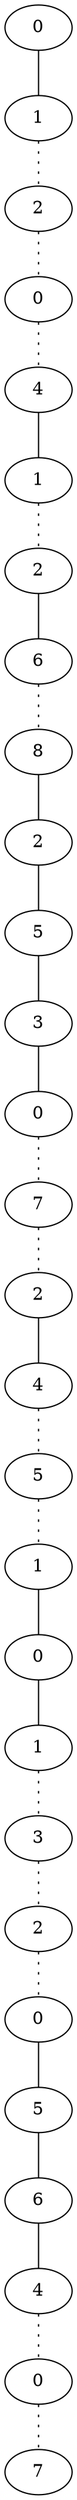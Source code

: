 graph {
a0[label=0];
a1[label=1];
a2[label=2];
a3[label=0];
a4[label=4];
a5[label=1];
a6[label=2];
a7[label=6];
a8[label=8];
a9[label=2];
a10[label=5];
a11[label=3];
a12[label=0];
a13[label=7];
a14[label=2];
a15[label=4];
a16[label=5];
a17[label=1];
a18[label=0];
a19[label=1];
a20[label=3];
a21[label=2];
a22[label=0];
a23[label=5];
a24[label=6];
a25[label=4];
a26[label=0];
a27[label=7];
a0 -- a1;
a1 -- a2 [style=dotted];
a2 -- a3 [style=dotted];
a3 -- a4 [style=dotted];
a4 -- a5;
a5 -- a6 [style=dotted];
a6 -- a7;
a7 -- a8 [style=dotted];
a8 -- a9;
a9 -- a10;
a10 -- a11;
a11 -- a12;
a12 -- a13 [style=dotted];
a13 -- a14 [style=dotted];
a14 -- a15;
a15 -- a16 [style=dotted];
a16 -- a17 [style=dotted];
a17 -- a18;
a18 -- a19;
a19 -- a20 [style=dotted];
a20 -- a21 [style=dotted];
a21 -- a22 [style=dotted];
a22 -- a23;
a23 -- a24;
a24 -- a25;
a25 -- a26 [style=dotted];
a26 -- a27 [style=dotted];
}
